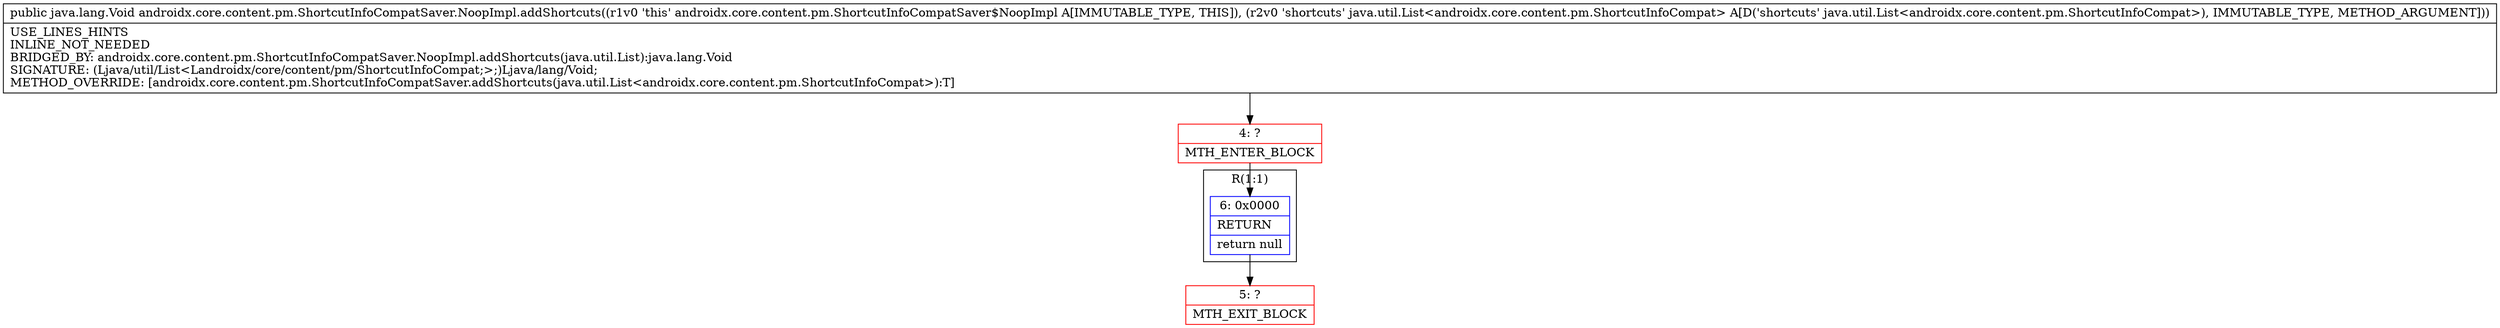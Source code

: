 digraph "CFG forandroidx.core.content.pm.ShortcutInfoCompatSaver.NoopImpl.addShortcuts(Ljava\/util\/List;)Ljava\/lang\/Void;" {
subgraph cluster_Region_1536630678 {
label = "R(1:1)";
node [shape=record,color=blue];
Node_6 [shape=record,label="{6\:\ 0x0000|RETURN\l|return null\l}"];
}
Node_4 [shape=record,color=red,label="{4\:\ ?|MTH_ENTER_BLOCK\l}"];
Node_5 [shape=record,color=red,label="{5\:\ ?|MTH_EXIT_BLOCK\l}"];
MethodNode[shape=record,label="{public java.lang.Void androidx.core.content.pm.ShortcutInfoCompatSaver.NoopImpl.addShortcuts((r1v0 'this' androidx.core.content.pm.ShortcutInfoCompatSaver$NoopImpl A[IMMUTABLE_TYPE, THIS]), (r2v0 'shortcuts' java.util.List\<androidx.core.content.pm.ShortcutInfoCompat\> A[D('shortcuts' java.util.List\<androidx.core.content.pm.ShortcutInfoCompat\>), IMMUTABLE_TYPE, METHOD_ARGUMENT]))  | USE_LINES_HINTS\lINLINE_NOT_NEEDED\lBRIDGED_BY: androidx.core.content.pm.ShortcutInfoCompatSaver.NoopImpl.addShortcuts(java.util.List):java.lang.Void\lSIGNATURE: (Ljava\/util\/List\<Landroidx\/core\/content\/pm\/ShortcutInfoCompat;\>;)Ljava\/lang\/Void;\lMETHOD_OVERRIDE: [androidx.core.content.pm.ShortcutInfoCompatSaver.addShortcuts(java.util.List\<androidx.core.content.pm.ShortcutInfoCompat\>):T]\l}"];
MethodNode -> Node_4;Node_6 -> Node_5;
Node_4 -> Node_6;
}

